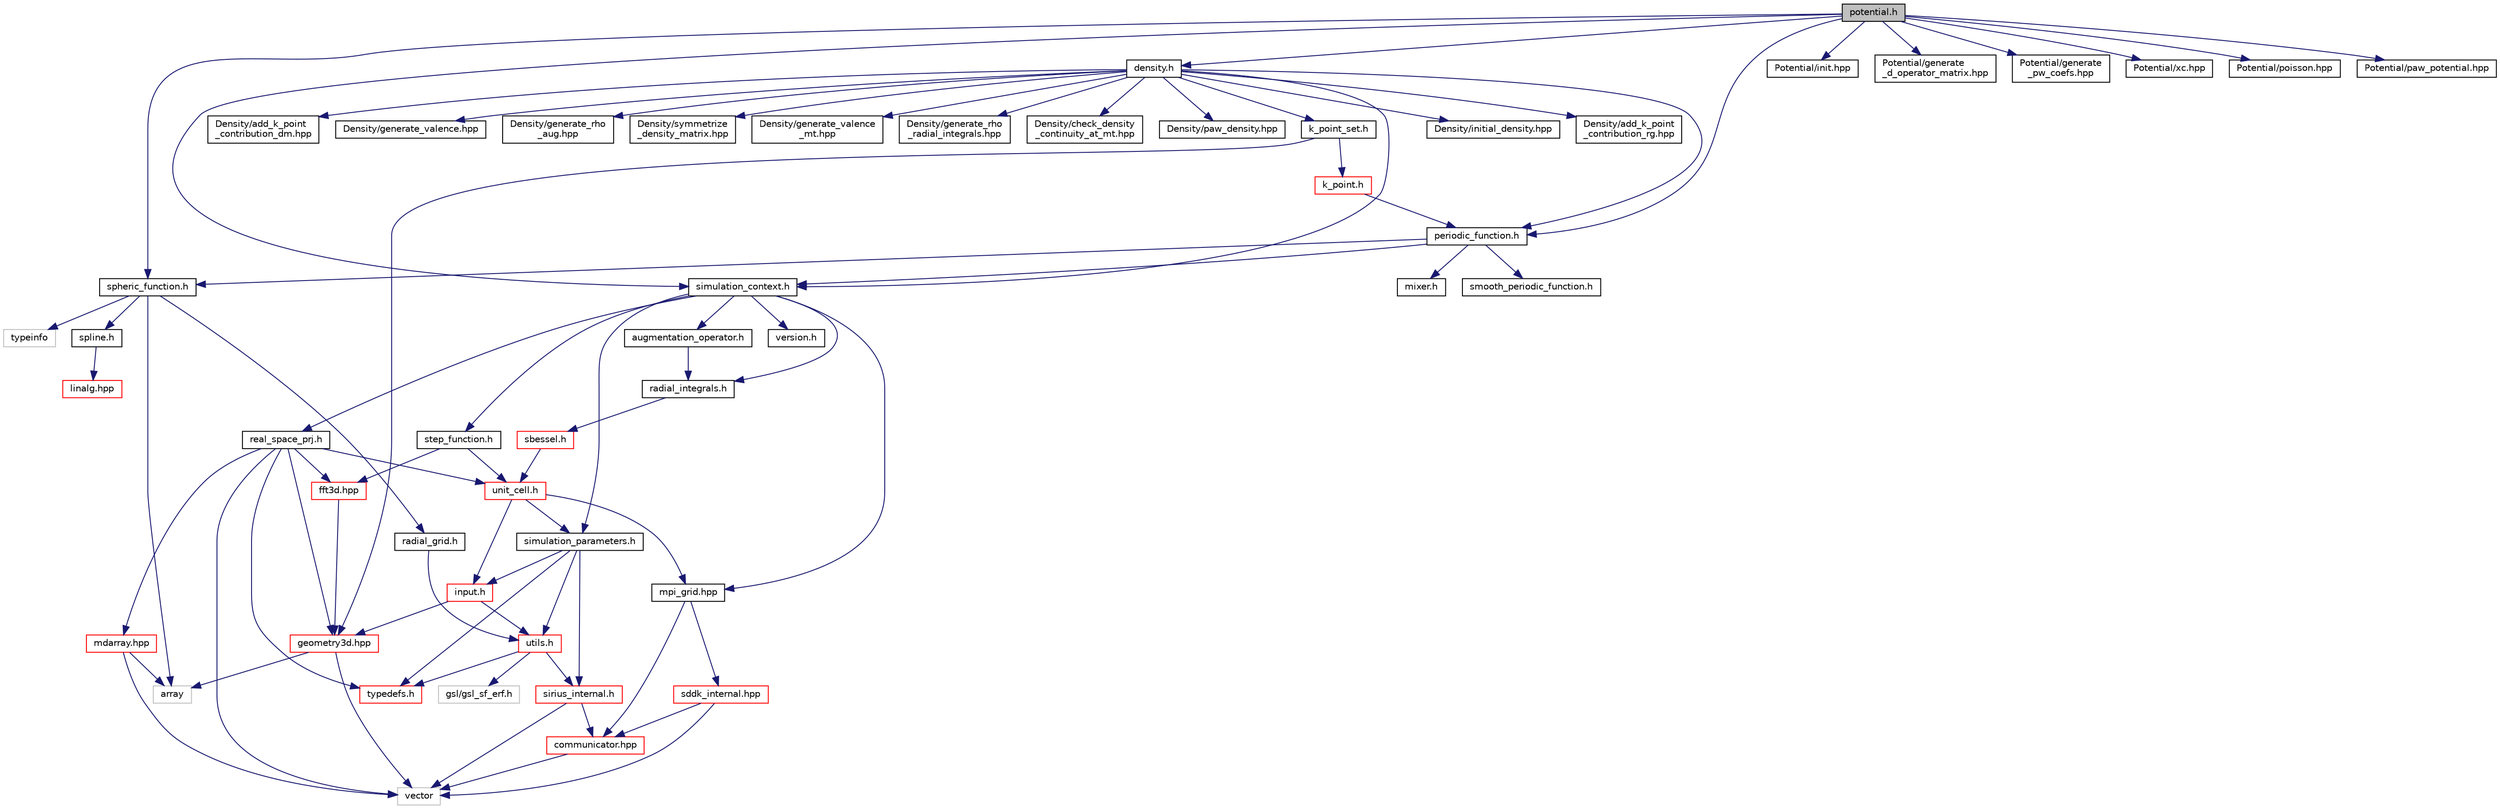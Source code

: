 digraph "potential.h"
{
 // INTERACTIVE_SVG=YES
  edge [fontname="Helvetica",fontsize="10",labelfontname="Helvetica",labelfontsize="10"];
  node [fontname="Helvetica",fontsize="10",shape=record];
  Node1 [label="potential.h",height=0.2,width=0.4,color="black", fillcolor="grey75", style="filled", fontcolor="black"];
  Node1 -> Node2 [color="midnightblue",fontsize="10",style="solid"];
  Node2 [label="periodic_function.h",height=0.2,width=0.4,color="black", fillcolor="white", style="filled",URL="$periodic__function_8h.html",tooltip="Contains declaration and partial implementation of sirius::Periodic_function class. "];
  Node2 -> Node3 [color="midnightblue",fontsize="10",style="solid"];
  Node3 [label="simulation_context.h",height=0.2,width=0.4,color="black", fillcolor="white", style="filled",URL="$simulation__context_8h.html",tooltip="Contains definition and implementation of Simulation_parameters and Simulation_context classes..."];
  Node3 -> Node4 [color="midnightblue",fontsize="10",style="solid"];
  Node4 [label="simulation_parameters.h",height=0.2,width=0.4,color="black", fillcolor="white", style="filled",URL="$simulation__parameters_8h.html",tooltip="Contains definition and implementation of sirius::Simulation_parameters class. "];
  Node4 -> Node5 [color="midnightblue",fontsize="10",style="solid"];
  Node5 [label="typedefs.h",height=0.2,width=0.4,color="red", fillcolor="white", style="filled",URL="$typedefs_8h.html",tooltip="Contains typedefs, enums and type_wrapper class. "];
  Node4 -> Node6 [color="midnightblue",fontsize="10",style="solid"];
  Node6 [label="utils.h",height=0.2,width=0.4,color="red", fillcolor="white", style="filled",URL="$utils_8h.html",tooltip="Contains definition and partial implementation of sirius::Utils class. "];
  Node6 -> Node7 [color="midnightblue",fontsize="10",style="solid"];
  Node7 [label="gsl/gsl_sf_erf.h",height=0.2,width=0.4,color="grey75", fillcolor="white", style="filled"];
  Node6 -> Node8 [color="midnightblue",fontsize="10",style="solid"];
  Node8 [label="sirius_internal.h",height=0.2,width=0.4,color="red", fillcolor="white", style="filled",URL="$sirius__internal_8h.html",tooltip="Contains basic definitions and declarations. "];
  Node8 -> Node9 [color="midnightblue",fontsize="10",style="solid"];
  Node9 [label="vector",height=0.2,width=0.4,color="grey75", fillcolor="white", style="filled"];
  Node8 -> Node10 [color="midnightblue",fontsize="10",style="solid"];
  Node10 [label="communicator.hpp",height=0.2,width=0.4,color="red", fillcolor="white", style="filled",URL="$communicator_8hpp.html",tooltip="Contains declaration and implementation of Communicator class. "];
  Node10 -> Node9 [color="midnightblue",fontsize="10",style="solid"];
  Node6 -> Node5 [color="midnightblue",fontsize="10",style="solid"];
  Node4 -> Node8 [color="midnightblue",fontsize="10",style="solid"];
  Node4 -> Node11 [color="midnightblue",fontsize="10",style="solid"];
  Node11 [label="input.h",height=0.2,width=0.4,color="red", fillcolor="white", style="filled",URL="$input_8h.html",tooltip="Contains declarations and implementations of input parameters structures. "];
  Node11 -> Node12 [color="midnightblue",fontsize="10",style="solid"];
  Node12 [label="geometry3d.hpp",height=0.2,width=0.4,color="red", fillcolor="white", style="filled",URL="$geometry3d_8hpp.html",tooltip="Simple classes and functions to work with the 3D vectors and matrices of the crystal lattice..."];
  Node12 -> Node13 [color="midnightblue",fontsize="10",style="solid"];
  Node13 [label="array",height=0.2,width=0.4,color="grey75", fillcolor="white", style="filled"];
  Node12 -> Node9 [color="midnightblue",fontsize="10",style="solid"];
  Node11 -> Node6 [color="midnightblue",fontsize="10",style="solid"];
  Node3 -> Node14 [color="midnightblue",fontsize="10",style="solid"];
  Node14 [label="mpi_grid.hpp",height=0.2,width=0.4,color="black", fillcolor="white", style="filled",URL="$mpi__grid_8hpp.html",tooltip="Contains declaration and implementation of MPI_grid class. "];
  Node14 -> Node15 [color="midnightblue",fontsize="10",style="solid"];
  Node15 [label="sddk_internal.hpp",height=0.2,width=0.4,color="red", fillcolor="white", style="filled",URL="$sddk__internal_8hpp_source.html"];
  Node15 -> Node9 [color="midnightblue",fontsize="10",style="solid"];
  Node15 -> Node10 [color="midnightblue",fontsize="10",style="solid"];
  Node14 -> Node10 [color="midnightblue",fontsize="10",style="solid"];
  Node3 -> Node16 [color="midnightblue",fontsize="10",style="solid"];
  Node16 [label="step_function.h",height=0.2,width=0.4,color="black", fillcolor="white", style="filled",URL="$step__function_8h.html",tooltip="Contains definition and partial implementation of sirius::Step_function class. "];
  Node16 -> Node17 [color="midnightblue",fontsize="10",style="solid"];
  Node17 [label="unit_cell.h",height=0.2,width=0.4,color="red", fillcolor="white", style="filled",URL="$unit__cell_8h.html",tooltip="Contains definition and partial implementation of sirius::Unit_cell class. "];
  Node17 -> Node14 [color="midnightblue",fontsize="10",style="solid"];
  Node17 -> Node11 [color="midnightblue",fontsize="10",style="solid"];
  Node17 -> Node4 [color="midnightblue",fontsize="10",style="solid"];
  Node16 -> Node18 [color="midnightblue",fontsize="10",style="solid"];
  Node18 [label="fft3d.hpp",height=0.2,width=0.4,color="red", fillcolor="white", style="filled",URL="$fft3d_8hpp.html",tooltip="Contains declaration and partial implementation of FFT3D class. "];
  Node18 -> Node12 [color="midnightblue",fontsize="10",style="solid"];
  Node3 -> Node19 [color="midnightblue",fontsize="10",style="solid"];
  Node19 [label="real_space_prj.h",height=0.2,width=0.4,color="black", fillcolor="white", style="filled",URL="$real__space__prj_8h_source.html"];
  Node19 -> Node9 [color="midnightblue",fontsize="10",style="solid"];
  Node19 -> Node5 [color="midnightblue",fontsize="10",style="solid"];
  Node19 -> Node12 [color="midnightblue",fontsize="10",style="solid"];
  Node19 -> Node20 [color="midnightblue",fontsize="10",style="solid"];
  Node20 [label="mdarray.hpp",height=0.2,width=0.4,color="red", fillcolor="white", style="filled",URL="$mdarray_8hpp.html",tooltip="Contains implementation of multidimensional array class. "];
  Node20 -> Node9 [color="midnightblue",fontsize="10",style="solid"];
  Node20 -> Node13 [color="midnightblue",fontsize="10",style="solid"];
  Node19 -> Node17 [color="midnightblue",fontsize="10",style="solid"];
  Node19 -> Node18 [color="midnightblue",fontsize="10",style="solid"];
  Node3 -> Node21 [color="midnightblue",fontsize="10",style="solid"];
  Node21 [label="version.h",height=0.2,width=0.4,color="black", fillcolor="white", style="filled",URL="$version_8h_source.html"];
  Node3 -> Node22 [color="midnightblue",fontsize="10",style="solid"];
  Node22 [label="augmentation_operator.h",height=0.2,width=0.4,color="black", fillcolor="white", style="filled",URL="$augmentation__operator_8h.html",tooltip="Contains implementation of sirius::Augmentation_operator class. "];
  Node22 -> Node23 [color="midnightblue",fontsize="10",style="solid"];
  Node23 [label="radial_integrals.h",height=0.2,width=0.4,color="black", fillcolor="white", style="filled",URL="$radial__integrals_8h.html",tooltip="Representation of various radial integrals. "];
  Node23 -> Node24 [color="midnightblue",fontsize="10",style="solid"];
  Node24 [label="sbessel.h",height=0.2,width=0.4,color="red", fillcolor="white", style="filled",URL="$sbessel_8h.html",tooltip="Contains implementation of sirius::Spherical_Bessel_functions and sirius::sbessel_approx classes..."];
  Node24 -> Node17 [color="midnightblue",fontsize="10",style="solid"];
  Node3 -> Node23 [color="midnightblue",fontsize="10",style="solid"];
  Node2 -> Node25 [color="midnightblue",fontsize="10",style="solid"];
  Node25 [label="spheric_function.h",height=0.2,width=0.4,color="black", fillcolor="white", style="filled",URL="$spheric__function_8h.html",tooltip="Contains declaration and implementation of sirius::Spheric_function and sirius::Spheric_function_grad..."];
  Node25 -> Node13 [color="midnightblue",fontsize="10",style="solid"];
  Node25 -> Node26 [color="midnightblue",fontsize="10",style="solid"];
  Node26 [label="typeinfo",height=0.2,width=0.4,color="grey75", fillcolor="white", style="filled"];
  Node25 -> Node27 [color="midnightblue",fontsize="10",style="solid"];
  Node27 [label="radial_grid.h",height=0.2,width=0.4,color="black", fillcolor="white", style="filled",URL="$radial__grid_8h.html",tooltip="Contains declaraion and partial implementation of sirius::Radial_grid class. "];
  Node27 -> Node6 [color="midnightblue",fontsize="10",style="solid"];
  Node25 -> Node28 [color="midnightblue",fontsize="10",style="solid"];
  Node28 [label="spline.h",height=0.2,width=0.4,color="black", fillcolor="white", style="filled",URL="$spline_8h.html",tooltip="Contains definition and partial implementaiton of sirius::Spline class. "];
  Node28 -> Node29 [color="midnightblue",fontsize="10",style="solid"];
  Node29 [label="linalg.hpp",height=0.2,width=0.4,color="red", fillcolor="white", style="filled",URL="$linalg_8hpp.html",tooltip="Linear algebra interface. "];
  Node2 -> Node30 [color="midnightblue",fontsize="10",style="solid"];
  Node30 [label="smooth_periodic_function.h",height=0.2,width=0.4,color="black", fillcolor="white", style="filled",URL="$smooth__periodic__function_8h.html",tooltip="Contains declaration and implementation of sirius::Smooth_periodic_function and sirius::Smooth_period..."];
  Node2 -> Node31 [color="midnightblue",fontsize="10",style="solid"];
  Node31 [label="mixer.h",height=0.2,width=0.4,color="black", fillcolor="white", style="filled",URL="$mixer_8h.html",tooltip="Contains definition and implementation of sirius::Mixer, sirius::Linear_mixer, sirius::Broyden1 and s..."];
  Node1 -> Node25 [color="midnightblue",fontsize="10",style="solid"];
  Node1 -> Node3 [color="midnightblue",fontsize="10",style="solid"];
  Node1 -> Node32 [color="midnightblue",fontsize="10",style="solid"];
  Node32 [label="density.h",height=0.2,width=0.4,color="black", fillcolor="white", style="filled",URL="$density_8h.html",tooltip="Contains definition and partial implementation of sirius::Density class. "];
  Node32 -> Node2 [color="midnightblue",fontsize="10",style="solid"];
  Node32 -> Node33 [color="midnightblue",fontsize="10",style="solid"];
  Node33 [label="k_point_set.h",height=0.2,width=0.4,color="black", fillcolor="white", style="filled",URL="$k__point__set_8h.html",tooltip="Contains declaration and partial implementation of sirius::K_point_set class. "];
  Node33 -> Node34 [color="midnightblue",fontsize="10",style="solid"];
  Node34 [label="k_point.h",height=0.2,width=0.4,color="red", fillcolor="white", style="filled",URL="$k__point_8h.html",tooltip="Contains definition and partial implementation of sirius::K_point class. "];
  Node34 -> Node2 [color="midnightblue",fontsize="10",style="solid"];
  Node33 -> Node12 [color="midnightblue",fontsize="10",style="solid"];
  Node32 -> Node3 [color="midnightblue",fontsize="10",style="solid"];
  Node32 -> Node35 [color="midnightblue",fontsize="10",style="solid"];
  Node35 [label="Density/initial_density.hpp",height=0.2,width=0.4,color="black", fillcolor="white", style="filled",URL="$initial__density_8hpp_source.html"];
  Node32 -> Node36 [color="midnightblue",fontsize="10",style="solid"];
  Node36 [label="Density/add_k_point\l_contribution_rg.hpp",height=0.2,width=0.4,color="black", fillcolor="white", style="filled",URL="$add__k__point__contribution__rg_8hpp_source.html"];
  Node32 -> Node37 [color="midnightblue",fontsize="10",style="solid"];
  Node37 [label="Density/add_k_point\l_contribution_dm.hpp",height=0.2,width=0.4,color="black", fillcolor="white", style="filled",URL="$add__k__point__contribution__dm_8hpp_source.html"];
  Node32 -> Node38 [color="midnightblue",fontsize="10",style="solid"];
  Node38 [label="Density/generate_valence.hpp",height=0.2,width=0.4,color="black", fillcolor="white", style="filled",URL="$generate__valence_8hpp_source.html"];
  Node32 -> Node39 [color="midnightblue",fontsize="10",style="solid"];
  Node39 [label="Density/generate_rho\l_aug.hpp",height=0.2,width=0.4,color="black", fillcolor="white", style="filled",URL="$generate__rho__aug_8hpp_source.html"];
  Node32 -> Node40 [color="midnightblue",fontsize="10",style="solid"];
  Node40 [label="Density/symmetrize\l_density_matrix.hpp",height=0.2,width=0.4,color="black", fillcolor="white", style="filled",URL="$symmetrize__density__matrix_8hpp_source.html"];
  Node32 -> Node41 [color="midnightblue",fontsize="10",style="solid"];
  Node41 [label="Density/generate_valence\l_mt.hpp",height=0.2,width=0.4,color="black", fillcolor="white", style="filled",URL="$generate__valence__mt_8hpp_source.html"];
  Node32 -> Node42 [color="midnightblue",fontsize="10",style="solid"];
  Node42 [label="Density/generate_rho\l_radial_integrals.hpp",height=0.2,width=0.4,color="black", fillcolor="white", style="filled",URL="$generate__rho__radial__integrals_8hpp_source.html"];
  Node32 -> Node43 [color="midnightblue",fontsize="10",style="solid"];
  Node43 [label="Density/check_density\l_continuity_at_mt.hpp",height=0.2,width=0.4,color="black", fillcolor="white", style="filled",URL="$check__density__continuity__at__mt_8hpp_source.html"];
  Node32 -> Node44 [color="midnightblue",fontsize="10",style="solid"];
  Node44 [label="Density/paw_density.hpp",height=0.2,width=0.4,color="black", fillcolor="white", style="filled",URL="$paw__density_8hpp_source.html"];
  Node1 -> Node45 [color="midnightblue",fontsize="10",style="solid"];
  Node45 [label="Potential/init.hpp",height=0.2,width=0.4,color="black", fillcolor="white", style="filled",URL="$_potential_2init_8hpp_source.html"];
  Node1 -> Node46 [color="midnightblue",fontsize="10",style="solid"];
  Node46 [label="Potential/generate\l_d_operator_matrix.hpp",height=0.2,width=0.4,color="black", fillcolor="white", style="filled",URL="$generate__d__operator__matrix_8hpp.html",tooltip="Contains implementation of sirius::Potential::generate_D_operator_matrix method. "];
  Node1 -> Node47 [color="midnightblue",fontsize="10",style="solid"];
  Node47 [label="Potential/generate\l_pw_coefs.hpp",height=0.2,width=0.4,color="black", fillcolor="white", style="filled",URL="$generate__pw__coefs_8hpp_source.html"];
  Node1 -> Node48 [color="midnightblue",fontsize="10",style="solid"];
  Node48 [label="Potential/xc.hpp",height=0.2,width=0.4,color="black", fillcolor="white", style="filled",URL="$xc_8hpp_source.html"];
  Node1 -> Node49 [color="midnightblue",fontsize="10",style="solid"];
  Node49 [label="Potential/poisson.hpp",height=0.2,width=0.4,color="black", fillcolor="white", style="filled",URL="$poisson_8hpp_source.html"];
  Node1 -> Node50 [color="midnightblue",fontsize="10",style="solid"];
  Node50 [label="Potential/paw_potential.hpp",height=0.2,width=0.4,color="black", fillcolor="white", style="filled",URL="$paw__potential_8hpp_source.html"];
}

